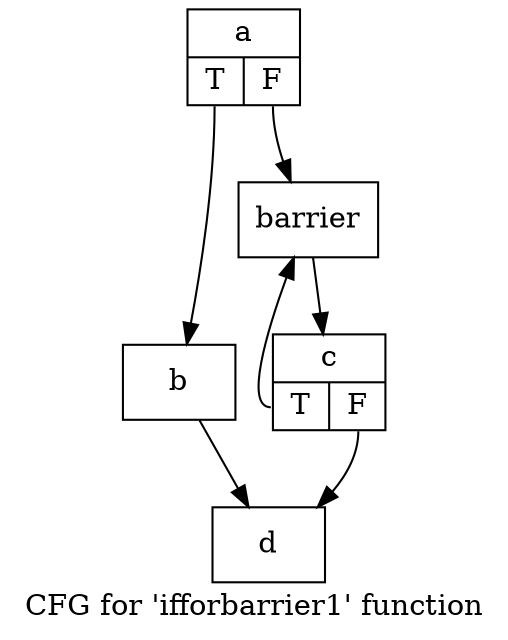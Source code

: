 digraph "CFG for 'ifforbarrier1' function" {
	label="CFG for 'ifforbarrier1' function";

	Node0x24d0860 [shape=record,label="{a|{<s0>T|<s1>F}}"];
	Node0x24d0860:s0 -> Node0x24ce0a0;
	Node0x24d0860:s1 -> Node0x24d0430;
	Node0x24ce0a0 [shape=record,label="{b}"];
	Node0x24ce0a0 -> Node0x24cf380;
	Node0x24d0430 [shape=record,label="{barrier}"];
	Node0x24d0430 -> Node0x24cf610;
	Node0x24cf610 [shape=record,label="{c|{<s0>T|<s1>F}}"];
	Node0x24cf610:s0 -> Node0x24d0430;
	Node0x24cf610:s1 -> Node0x24cf380;
	Node0x24cf380 [shape=record,label="{d}"];
}
